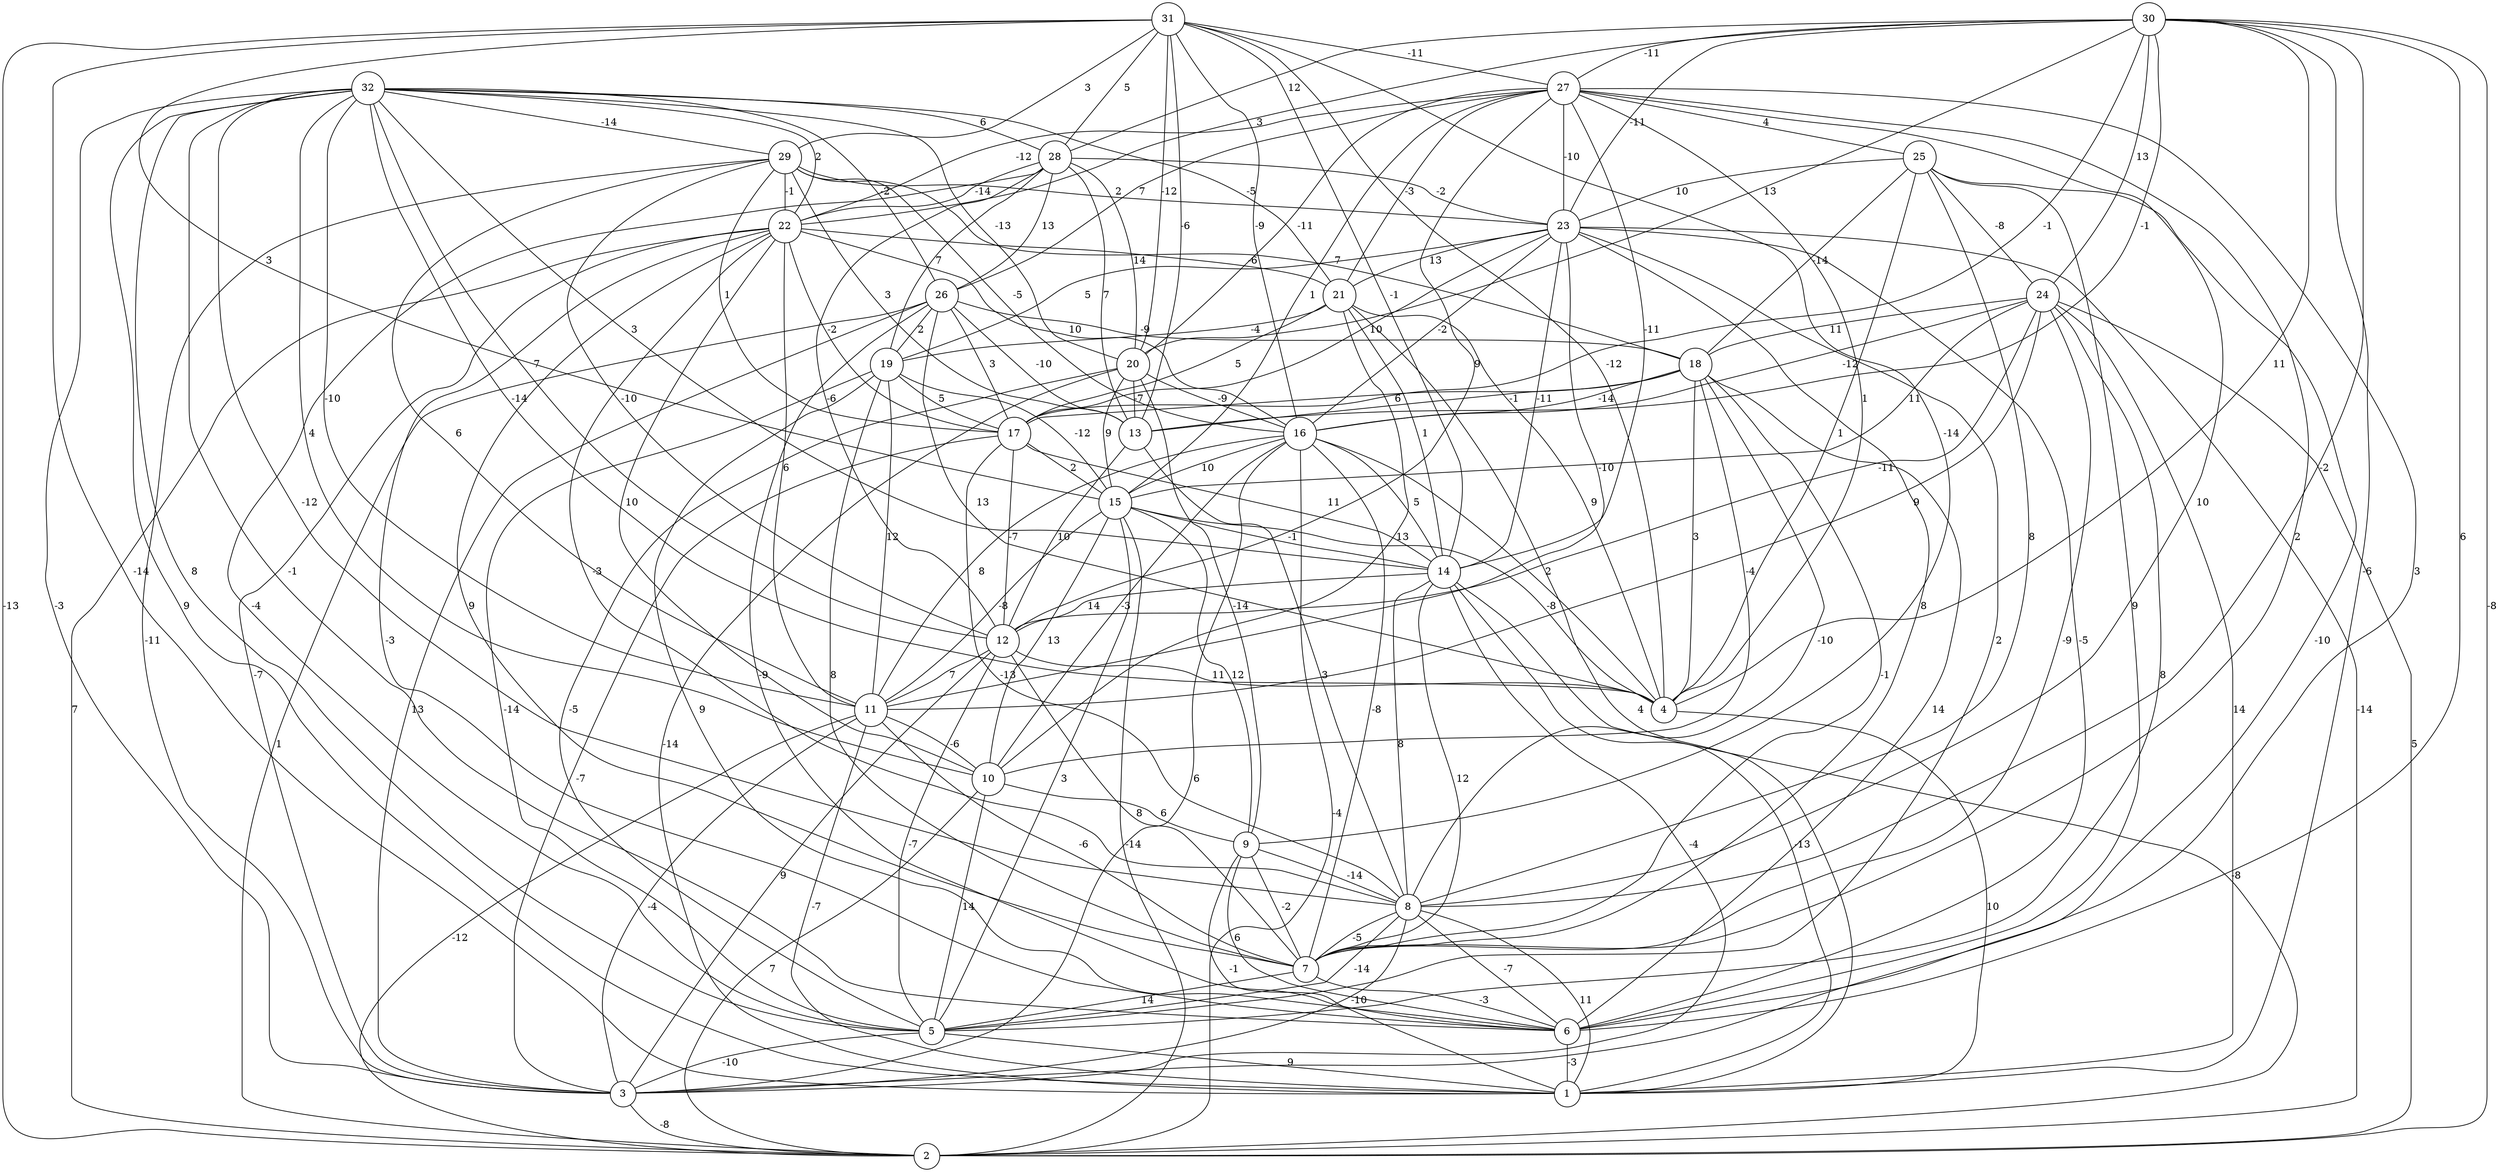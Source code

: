 graph { 
	 fontname="Helvetica,Arial,sans-serif" 
	 node [shape = circle]; 
	 32 -- 1 [label = "9"];
	 32 -- 3 [label = "-3"];
	 32 -- 4 [label = "-14"];
	 32 -- 5 [label = "8"];
	 32 -- 6 [label = "-1"];
	 32 -- 8 [label = "-12"];
	 32 -- 10 [label = "4"];
	 32 -- 11 [label = "-10"];
	 32 -- 12 [label = "7"];
	 32 -- 14 [label = "3"];
	 32 -- 20 [label = "-13"];
	 32 -- 21 [label = "-5"];
	 32 -- 22 [label = "2"];
	 32 -- 26 [label = "-2"];
	 32 -- 28 [label = "6"];
	 32 -- 29 [label = "-14"];
	 31 -- 1 [label = "-14"];
	 31 -- 2 [label = "-13"];
	 31 -- 4 [label = "-12"];
	 31 -- 9 [label = "-14"];
	 31 -- 13 [label = "-6"];
	 31 -- 14 [label = "-1"];
	 31 -- 15 [label = "3"];
	 31 -- 16 [label = "-9"];
	 31 -- 20 [label = "-12"];
	 31 -- 27 [label = "-11"];
	 31 -- 28 [label = "5"];
	 31 -- 29 [label = "3"];
	 30 -- 1 [label = "-6"];
	 30 -- 2 [label = "-8"];
	 30 -- 4 [label = "11"];
	 30 -- 6 [label = "6"];
	 30 -- 8 [label = "-2"];
	 30 -- 13 [label = "-1"];
	 30 -- 17 [label = "-1"];
	 30 -- 20 [label = "13"];
	 30 -- 22 [label = "3"];
	 30 -- 23 [label = "-11"];
	 30 -- 24 [label = "13"];
	 30 -- 27 [label = "-11"];
	 30 -- 28 [label = "12"];
	 29 -- 3 [label = "-11"];
	 29 -- 11 [label = "6"];
	 29 -- 12 [label = "-10"];
	 29 -- 13 [label = "3"];
	 29 -- 16 [label = "-5"];
	 29 -- 17 [label = "1"];
	 29 -- 18 [label = "7"];
	 29 -- 22 [label = "-1"];
	 29 -- 23 [label = "2"];
	 28 -- 5 [label = "-4"];
	 28 -- 12 [label = "-6"];
	 28 -- 13 [label = "7"];
	 28 -- 19 [label = "7"];
	 28 -- 20 [label = "14"];
	 28 -- 22 [label = "-14"];
	 28 -- 23 [label = "-2"];
	 28 -- 26 [label = "13"];
	 27 -- 4 [label = "1"];
	 27 -- 6 [label = "3"];
	 27 -- 7 [label = "2"];
	 27 -- 8 [label = "10"];
	 27 -- 12 [label = "9"];
	 27 -- 14 [label = "-11"];
	 27 -- 15 [label = "1"];
	 27 -- 20 [label = "-11"];
	 27 -- 21 [label = "-3"];
	 27 -- 22 [label = "-12"];
	 27 -- 23 [label = "-10"];
	 27 -- 25 [label = "4"];
	 27 -- 26 [label = "7"];
	 26 -- 2 [label = "1"];
	 26 -- 3 [label = "13"];
	 26 -- 4 [label = "13"];
	 26 -- 6 [label = "-9"];
	 26 -- 13 [label = "-10"];
	 26 -- 17 [label = "3"];
	 26 -- 18 [label = "-9"];
	 26 -- 19 [label = "2"];
	 25 -- 3 [label = "-10"];
	 25 -- 4 [label = "1"];
	 25 -- 6 [label = "9"];
	 25 -- 8 [label = "8"];
	 25 -- 18 [label = "-14"];
	 25 -- 23 [label = "10"];
	 25 -- 24 [label = "-8"];
	 24 -- 1 [label = "14"];
	 24 -- 2 [label = "5"];
	 24 -- 5 [label = "8"];
	 24 -- 7 [label = "-9"];
	 24 -- 11 [label = "9"];
	 24 -- 12 [label = "-11"];
	 24 -- 15 [label = "11"];
	 24 -- 16 [label = "-12"];
	 24 -- 18 [label = "11"];
	 23 -- 2 [label = "-14"];
	 23 -- 5 [label = "2"];
	 23 -- 6 [label = "-5"];
	 23 -- 7 [label = "8"];
	 23 -- 11 [label = "-10"];
	 23 -- 14 [label = "-11"];
	 23 -- 16 [label = "-2"];
	 23 -- 17 [label = "10"];
	 23 -- 19 [label = "5"];
	 23 -- 21 [label = "13"];
	 22 -- 2 [label = "7"];
	 22 -- 3 [label = "-7"];
	 22 -- 6 [label = "-3"];
	 22 -- 7 [label = "9"];
	 22 -- 8 [label = "-3"];
	 22 -- 10 [label = "10"];
	 22 -- 11 [label = "6"];
	 22 -- 16 [label = "10"];
	 22 -- 17 [label = "-2"];
	 22 -- 21 [label = "-6"];
	 21 -- 1 [label = "4"];
	 21 -- 4 [label = "9"];
	 21 -- 10 [label = "13"];
	 21 -- 14 [label = "1"];
	 21 -- 17 [label = "5"];
	 21 -- 19 [label = "-4"];
	 20 -- 1 [label = "-14"];
	 20 -- 5 [label = "-5"];
	 20 -- 9 [label = "-14"];
	 20 -- 13 [label = "-7"];
	 20 -- 15 [label = "9"];
	 20 -- 16 [label = "-9"];
	 19 -- 5 [label = "-14"];
	 19 -- 6 [label = "9"];
	 19 -- 7 [label = "8"];
	 19 -- 11 [label = "12"];
	 19 -- 15 [label = "-12"];
	 19 -- 17 [label = "5"];
	 18 -- 4 [label = "3"];
	 18 -- 6 [label = "14"];
	 18 -- 7 [label = "-1"];
	 18 -- 8 [label = "-10"];
	 18 -- 10 [label = "-4"];
	 18 -- 13 [label = "-1"];
	 18 -- 16 [label = "-14"];
	 18 -- 17 [label = "6"];
	 17 -- 3 [label = "-7"];
	 17 -- 8 [label = "-13"];
	 17 -- 12 [label = "-7"];
	 17 -- 14 [label = "11"];
	 17 -- 15 [label = "2"];
	 16 -- 2 [label = "-4"];
	 16 -- 3 [label = "6"];
	 16 -- 4 [label = "2"];
	 16 -- 7 [label = "-8"];
	 16 -- 10 [label = "-3"];
	 16 -- 11 [label = "8"];
	 16 -- 14 [label = "5"];
	 16 -- 15 [label = "10"];
	 15 -- 2 [label = "-14"];
	 15 -- 4 [label = "-8"];
	 15 -- 5 [label = "3"];
	 15 -- 9 [label = "12"];
	 15 -- 10 [label = "13"];
	 15 -- 11 [label = "-8"];
	 15 -- 14 [label = "-1"];
	 14 -- 1 [label = "-13"];
	 14 -- 2 [label = "-8"];
	 14 -- 3 [label = "-4"];
	 14 -- 7 [label = "12"];
	 14 -- 8 [label = "8"];
	 14 -- 12 [label = "14"];
	 13 -- 8 [label = "3"];
	 13 -- 12 [label = "10"];
	 12 -- 3 [label = "9"];
	 12 -- 4 [label = "11"];
	 12 -- 5 [label = "-7"];
	 12 -- 7 [label = "8"];
	 12 -- 11 [label = "7"];
	 11 -- 1 [label = "-7"];
	 11 -- 2 [label = "-12"];
	 11 -- 3 [label = "-4"];
	 11 -- 7 [label = "-6"];
	 11 -- 10 [label = "-6"];
	 10 -- 2 [label = "7"];
	 10 -- 5 [label = "14"];
	 10 -- 9 [label = "6"];
	 9 -- 1 [label = "-1"];
	 9 -- 6 [label = "6"];
	 9 -- 7 [label = "-2"];
	 9 -- 8 [label = "-14"];
	 8 -- 1 [label = "11"];
	 8 -- 3 [label = "-10"];
	 8 -- 5 [label = "-14"];
	 8 -- 6 [label = "-7"];
	 8 -- 7 [label = "-5"];
	 7 -- 5 [label = "14"];
	 7 -- 6 [label = "-3"];
	 6 -- 1 [label = "-3"];
	 5 -- 1 [label = "9"];
	 5 -- 3 [label = "-10"];
	 4 -- 1 [label = "10"];
	 3 -- 2 [label = "-8"];
	 1;
	 2;
	 3;
	 4;
	 5;
	 6;
	 7;
	 8;
	 9;
	 10;
	 11;
	 12;
	 13;
	 14;
	 15;
	 16;
	 17;
	 18;
	 19;
	 20;
	 21;
	 22;
	 23;
	 24;
	 25;
	 26;
	 27;
	 28;
	 29;
	 30;
	 31;
	 32;
}
